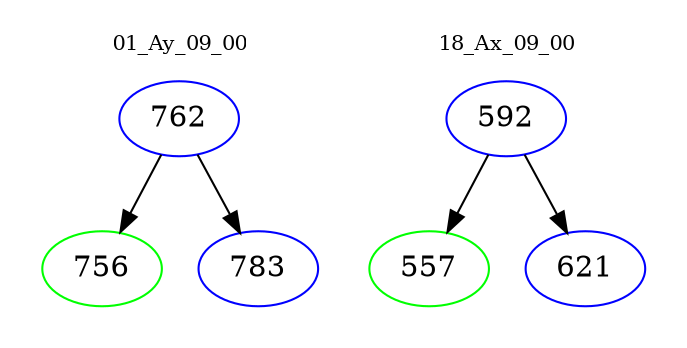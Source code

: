 digraph{
subgraph cluster_0 {
color = white
label = "01_Ay_09_00";
fontsize=10;
T0_762 [label="762", color="blue"]
T0_762 -> T0_756 [color="black"]
T0_756 [label="756", color="green"]
T0_762 -> T0_783 [color="black"]
T0_783 [label="783", color="blue"]
}
subgraph cluster_1 {
color = white
label = "18_Ax_09_00";
fontsize=10;
T1_592 [label="592", color="blue"]
T1_592 -> T1_557 [color="black"]
T1_557 [label="557", color="green"]
T1_592 -> T1_621 [color="black"]
T1_621 [label="621", color="blue"]
}
}
